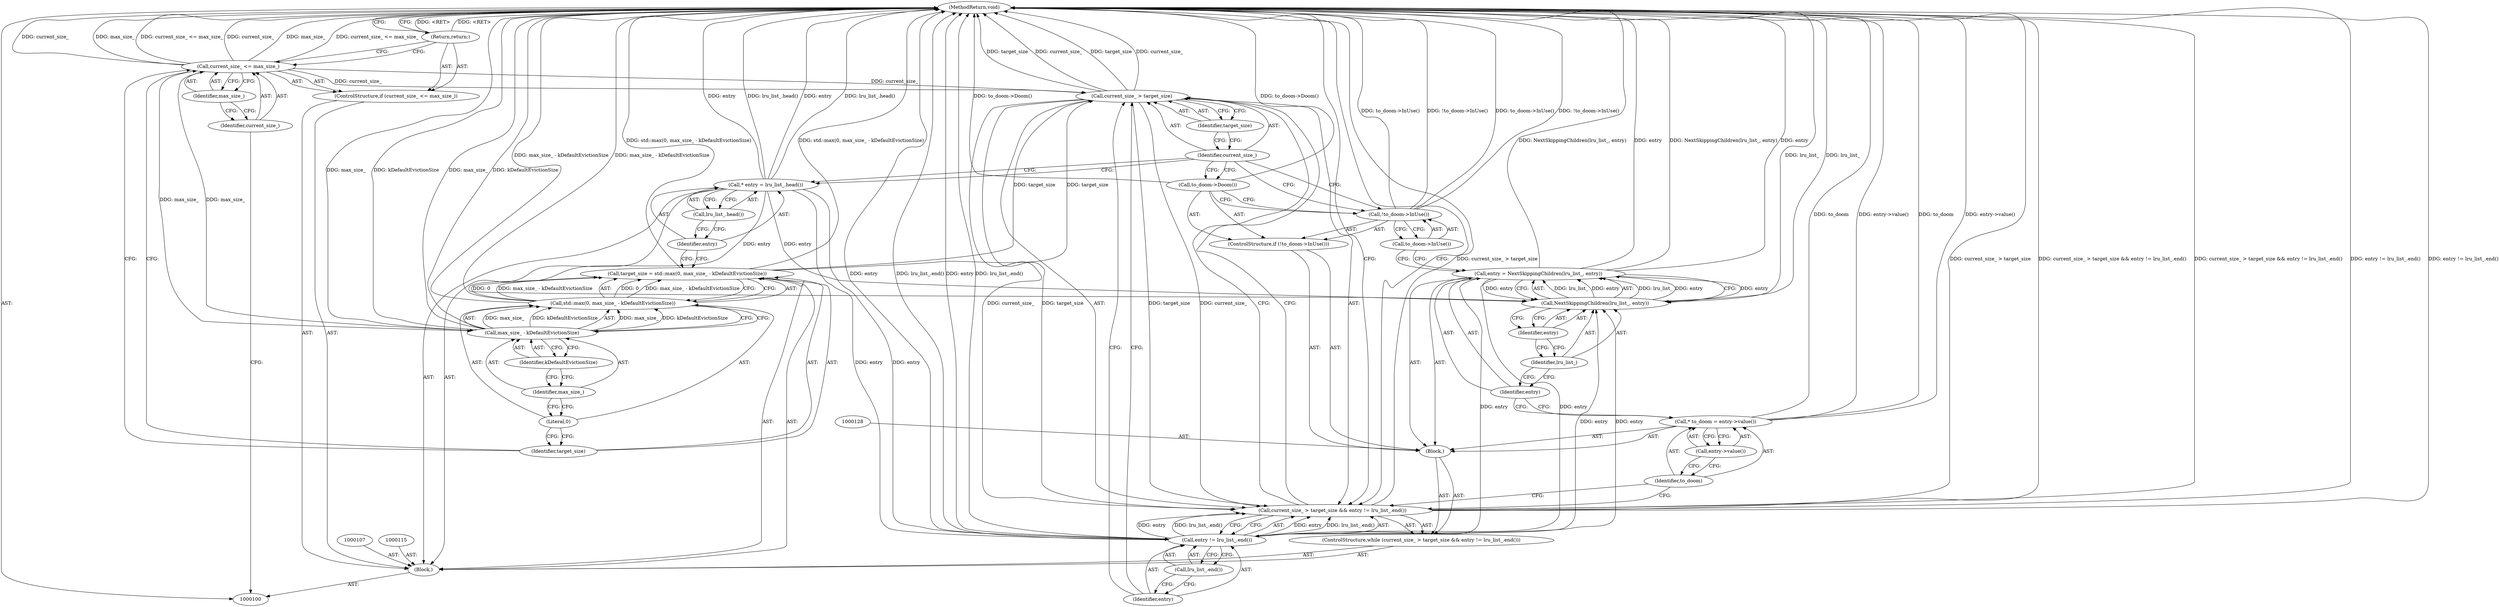 digraph "0_Chrome_9ab771022535b499e4d7a7f12fa6c60a294f7de4_0" {
"1000141" [label="(MethodReturn,void)"];
"1000101" [label="(Block,)"];
"1000134" [label="(Call,NextSkippingChildren(lru_list_, entry))"];
"1000135" [label="(Identifier,lru_list_)"];
"1000132" [label="(Call,entry = NextSkippingChildren(lru_list_, entry))"];
"1000133" [label="(Identifier,entry)"];
"1000136" [label="(Identifier,entry)"];
"1000139" [label="(Call,to_doom->InUse())"];
"1000137" [label="(ControlStructure,if (!to_doom->InUse()))"];
"1000138" [label="(Call,!to_doom->InUse())"];
"1000140" [label="(Call,to_doom->Doom())"];
"1000102" [label="(ControlStructure,if (current_size_ <= max_size_))"];
"1000105" [label="(Identifier,max_size_)"];
"1000103" [label="(Call,current_size_ <= max_size_)"];
"1000104" [label="(Identifier,current_size_)"];
"1000106" [label="(Return,return;)"];
"1000110" [label="(Call,std::max(0, max_size_ - kDefaultEvictionSize))"];
"1000111" [label="(Literal,0)"];
"1000112" [label="(Call,max_size_ - kDefaultEvictionSize)"];
"1000113" [label="(Identifier,max_size_)"];
"1000114" [label="(Identifier,kDefaultEvictionSize)"];
"1000108" [label="(Call,target_size = std::max(0, max_size_ - kDefaultEvictionSize))"];
"1000109" [label="(Identifier,target_size)"];
"1000116" [label="(Call,* entry = lru_list_.head())"];
"1000117" [label="(Identifier,entry)"];
"1000118" [label="(Call,lru_list_.head())"];
"1000120" [label="(Call,current_size_ > target_size && entry != lru_list_.end())"];
"1000121" [label="(Call,current_size_ > target_size)"];
"1000122" [label="(Identifier,current_size_)"];
"1000123" [label="(Identifier,target_size)"];
"1000119" [label="(ControlStructure,while (current_size_ > target_size && entry != lru_list_.end()))"];
"1000124" [label="(Call,entry != lru_list_.end())"];
"1000125" [label="(Identifier,entry)"];
"1000126" [label="(Call,lru_list_.end())"];
"1000129" [label="(Call,* to_doom = entry->value())"];
"1000130" [label="(Identifier,to_doom)"];
"1000131" [label="(Call,entry->value())"];
"1000127" [label="(Block,)"];
"1000141" -> "1000100"  [label="AST: "];
"1000141" -> "1000106"  [label="CFG: "];
"1000141" -> "1000120"  [label="CFG: "];
"1000106" -> "1000141"  [label="DDG: <RET>"];
"1000116" -> "1000141"  [label="DDG: entry"];
"1000116" -> "1000141"  [label="DDG: lru_list_.head()"];
"1000124" -> "1000141"  [label="DDG: entry"];
"1000124" -> "1000141"  [label="DDG: lru_list_.end()"];
"1000103" -> "1000141"  [label="DDG: current_size_"];
"1000103" -> "1000141"  [label="DDG: max_size_"];
"1000103" -> "1000141"  [label="DDG: current_size_ <= max_size_"];
"1000112" -> "1000141"  [label="DDG: kDefaultEvictionSize"];
"1000112" -> "1000141"  [label="DDG: max_size_"];
"1000140" -> "1000141"  [label="DDG: to_doom->Doom()"];
"1000120" -> "1000141"  [label="DDG: current_size_ > target_size"];
"1000120" -> "1000141"  [label="DDG: current_size_ > target_size && entry != lru_list_.end()"];
"1000120" -> "1000141"  [label="DDG: entry != lru_list_.end()"];
"1000121" -> "1000141"  [label="DDG: current_size_"];
"1000121" -> "1000141"  [label="DDG: target_size"];
"1000138" -> "1000141"  [label="DDG: !to_doom->InUse()"];
"1000138" -> "1000141"  [label="DDG: to_doom->InUse()"];
"1000129" -> "1000141"  [label="DDG: to_doom"];
"1000129" -> "1000141"  [label="DDG: entry->value()"];
"1000132" -> "1000141"  [label="DDG: NextSkippingChildren(lru_list_, entry)"];
"1000132" -> "1000141"  [label="DDG: entry"];
"1000110" -> "1000141"  [label="DDG: max_size_ - kDefaultEvictionSize"];
"1000134" -> "1000141"  [label="DDG: lru_list_"];
"1000108" -> "1000141"  [label="DDG: std::max(0, max_size_ - kDefaultEvictionSize)"];
"1000101" -> "1000100"  [label="AST: "];
"1000102" -> "1000101"  [label="AST: "];
"1000107" -> "1000101"  [label="AST: "];
"1000108" -> "1000101"  [label="AST: "];
"1000115" -> "1000101"  [label="AST: "];
"1000116" -> "1000101"  [label="AST: "];
"1000119" -> "1000101"  [label="AST: "];
"1000134" -> "1000132"  [label="AST: "];
"1000134" -> "1000136"  [label="CFG: "];
"1000135" -> "1000134"  [label="AST: "];
"1000136" -> "1000134"  [label="AST: "];
"1000132" -> "1000134"  [label="CFG: "];
"1000134" -> "1000141"  [label="DDG: lru_list_"];
"1000134" -> "1000132"  [label="DDG: lru_list_"];
"1000134" -> "1000132"  [label="DDG: entry"];
"1000116" -> "1000134"  [label="DDG: entry"];
"1000124" -> "1000134"  [label="DDG: entry"];
"1000132" -> "1000134"  [label="DDG: entry"];
"1000135" -> "1000134"  [label="AST: "];
"1000135" -> "1000133"  [label="CFG: "];
"1000136" -> "1000135"  [label="CFG: "];
"1000132" -> "1000127"  [label="AST: "];
"1000132" -> "1000134"  [label="CFG: "];
"1000133" -> "1000132"  [label="AST: "];
"1000134" -> "1000132"  [label="AST: "];
"1000139" -> "1000132"  [label="CFG: "];
"1000132" -> "1000141"  [label="DDG: NextSkippingChildren(lru_list_, entry)"];
"1000132" -> "1000141"  [label="DDG: entry"];
"1000132" -> "1000124"  [label="DDG: entry"];
"1000134" -> "1000132"  [label="DDG: lru_list_"];
"1000134" -> "1000132"  [label="DDG: entry"];
"1000132" -> "1000134"  [label="DDG: entry"];
"1000133" -> "1000132"  [label="AST: "];
"1000133" -> "1000129"  [label="CFG: "];
"1000135" -> "1000133"  [label="CFG: "];
"1000136" -> "1000134"  [label="AST: "];
"1000136" -> "1000135"  [label="CFG: "];
"1000134" -> "1000136"  [label="CFG: "];
"1000139" -> "1000138"  [label="AST: "];
"1000139" -> "1000132"  [label="CFG: "];
"1000138" -> "1000139"  [label="CFG: "];
"1000137" -> "1000127"  [label="AST: "];
"1000138" -> "1000137"  [label="AST: "];
"1000140" -> "1000137"  [label="AST: "];
"1000138" -> "1000137"  [label="AST: "];
"1000138" -> "1000139"  [label="CFG: "];
"1000139" -> "1000138"  [label="AST: "];
"1000122" -> "1000138"  [label="CFG: "];
"1000140" -> "1000138"  [label="CFG: "];
"1000138" -> "1000141"  [label="DDG: !to_doom->InUse()"];
"1000138" -> "1000141"  [label="DDG: to_doom->InUse()"];
"1000140" -> "1000137"  [label="AST: "];
"1000140" -> "1000138"  [label="CFG: "];
"1000122" -> "1000140"  [label="CFG: "];
"1000140" -> "1000141"  [label="DDG: to_doom->Doom()"];
"1000102" -> "1000101"  [label="AST: "];
"1000103" -> "1000102"  [label="AST: "];
"1000106" -> "1000102"  [label="AST: "];
"1000105" -> "1000103"  [label="AST: "];
"1000105" -> "1000104"  [label="CFG: "];
"1000103" -> "1000105"  [label="CFG: "];
"1000103" -> "1000102"  [label="AST: "];
"1000103" -> "1000105"  [label="CFG: "];
"1000104" -> "1000103"  [label="AST: "];
"1000105" -> "1000103"  [label="AST: "];
"1000106" -> "1000103"  [label="CFG: "];
"1000109" -> "1000103"  [label="CFG: "];
"1000103" -> "1000141"  [label="DDG: current_size_"];
"1000103" -> "1000141"  [label="DDG: max_size_"];
"1000103" -> "1000141"  [label="DDG: current_size_ <= max_size_"];
"1000103" -> "1000112"  [label="DDG: max_size_"];
"1000103" -> "1000121"  [label="DDG: current_size_"];
"1000104" -> "1000103"  [label="AST: "];
"1000104" -> "1000100"  [label="CFG: "];
"1000105" -> "1000104"  [label="CFG: "];
"1000106" -> "1000102"  [label="AST: "];
"1000106" -> "1000103"  [label="CFG: "];
"1000141" -> "1000106"  [label="CFG: "];
"1000106" -> "1000141"  [label="DDG: <RET>"];
"1000110" -> "1000108"  [label="AST: "];
"1000110" -> "1000112"  [label="CFG: "];
"1000111" -> "1000110"  [label="AST: "];
"1000112" -> "1000110"  [label="AST: "];
"1000108" -> "1000110"  [label="CFG: "];
"1000110" -> "1000141"  [label="DDG: max_size_ - kDefaultEvictionSize"];
"1000110" -> "1000108"  [label="DDG: 0"];
"1000110" -> "1000108"  [label="DDG: max_size_ - kDefaultEvictionSize"];
"1000112" -> "1000110"  [label="DDG: max_size_"];
"1000112" -> "1000110"  [label="DDG: kDefaultEvictionSize"];
"1000111" -> "1000110"  [label="AST: "];
"1000111" -> "1000109"  [label="CFG: "];
"1000113" -> "1000111"  [label="CFG: "];
"1000112" -> "1000110"  [label="AST: "];
"1000112" -> "1000114"  [label="CFG: "];
"1000113" -> "1000112"  [label="AST: "];
"1000114" -> "1000112"  [label="AST: "];
"1000110" -> "1000112"  [label="CFG: "];
"1000112" -> "1000141"  [label="DDG: kDefaultEvictionSize"];
"1000112" -> "1000141"  [label="DDG: max_size_"];
"1000112" -> "1000110"  [label="DDG: max_size_"];
"1000112" -> "1000110"  [label="DDG: kDefaultEvictionSize"];
"1000103" -> "1000112"  [label="DDG: max_size_"];
"1000113" -> "1000112"  [label="AST: "];
"1000113" -> "1000111"  [label="CFG: "];
"1000114" -> "1000113"  [label="CFG: "];
"1000114" -> "1000112"  [label="AST: "];
"1000114" -> "1000113"  [label="CFG: "];
"1000112" -> "1000114"  [label="CFG: "];
"1000108" -> "1000101"  [label="AST: "];
"1000108" -> "1000110"  [label="CFG: "];
"1000109" -> "1000108"  [label="AST: "];
"1000110" -> "1000108"  [label="AST: "];
"1000117" -> "1000108"  [label="CFG: "];
"1000108" -> "1000141"  [label="DDG: std::max(0, max_size_ - kDefaultEvictionSize)"];
"1000110" -> "1000108"  [label="DDG: 0"];
"1000110" -> "1000108"  [label="DDG: max_size_ - kDefaultEvictionSize"];
"1000108" -> "1000121"  [label="DDG: target_size"];
"1000109" -> "1000108"  [label="AST: "];
"1000109" -> "1000103"  [label="CFG: "];
"1000111" -> "1000109"  [label="CFG: "];
"1000116" -> "1000101"  [label="AST: "];
"1000116" -> "1000118"  [label="CFG: "];
"1000117" -> "1000116"  [label="AST: "];
"1000118" -> "1000116"  [label="AST: "];
"1000122" -> "1000116"  [label="CFG: "];
"1000116" -> "1000141"  [label="DDG: entry"];
"1000116" -> "1000141"  [label="DDG: lru_list_.head()"];
"1000116" -> "1000124"  [label="DDG: entry"];
"1000116" -> "1000134"  [label="DDG: entry"];
"1000117" -> "1000116"  [label="AST: "];
"1000117" -> "1000108"  [label="CFG: "];
"1000118" -> "1000117"  [label="CFG: "];
"1000118" -> "1000116"  [label="AST: "];
"1000118" -> "1000117"  [label="CFG: "];
"1000116" -> "1000118"  [label="CFG: "];
"1000120" -> "1000119"  [label="AST: "];
"1000120" -> "1000121"  [label="CFG: "];
"1000120" -> "1000124"  [label="CFG: "];
"1000121" -> "1000120"  [label="AST: "];
"1000124" -> "1000120"  [label="AST: "];
"1000130" -> "1000120"  [label="CFG: "];
"1000141" -> "1000120"  [label="CFG: "];
"1000120" -> "1000141"  [label="DDG: current_size_ > target_size"];
"1000120" -> "1000141"  [label="DDG: current_size_ > target_size && entry != lru_list_.end()"];
"1000120" -> "1000141"  [label="DDG: entry != lru_list_.end()"];
"1000121" -> "1000120"  [label="DDG: current_size_"];
"1000121" -> "1000120"  [label="DDG: target_size"];
"1000124" -> "1000120"  [label="DDG: entry"];
"1000124" -> "1000120"  [label="DDG: lru_list_.end()"];
"1000121" -> "1000120"  [label="AST: "];
"1000121" -> "1000123"  [label="CFG: "];
"1000122" -> "1000121"  [label="AST: "];
"1000123" -> "1000121"  [label="AST: "];
"1000125" -> "1000121"  [label="CFG: "];
"1000120" -> "1000121"  [label="CFG: "];
"1000121" -> "1000141"  [label="DDG: current_size_"];
"1000121" -> "1000141"  [label="DDG: target_size"];
"1000121" -> "1000120"  [label="DDG: current_size_"];
"1000121" -> "1000120"  [label="DDG: target_size"];
"1000103" -> "1000121"  [label="DDG: current_size_"];
"1000108" -> "1000121"  [label="DDG: target_size"];
"1000122" -> "1000121"  [label="AST: "];
"1000122" -> "1000140"  [label="CFG: "];
"1000122" -> "1000138"  [label="CFG: "];
"1000122" -> "1000116"  [label="CFG: "];
"1000123" -> "1000122"  [label="CFG: "];
"1000123" -> "1000121"  [label="AST: "];
"1000123" -> "1000122"  [label="CFG: "];
"1000121" -> "1000123"  [label="CFG: "];
"1000119" -> "1000101"  [label="AST: "];
"1000120" -> "1000119"  [label="AST: "];
"1000127" -> "1000119"  [label="AST: "];
"1000124" -> "1000120"  [label="AST: "];
"1000124" -> "1000126"  [label="CFG: "];
"1000125" -> "1000124"  [label="AST: "];
"1000126" -> "1000124"  [label="AST: "];
"1000120" -> "1000124"  [label="CFG: "];
"1000124" -> "1000141"  [label="DDG: entry"];
"1000124" -> "1000141"  [label="DDG: lru_list_.end()"];
"1000124" -> "1000120"  [label="DDG: entry"];
"1000124" -> "1000120"  [label="DDG: lru_list_.end()"];
"1000116" -> "1000124"  [label="DDG: entry"];
"1000132" -> "1000124"  [label="DDG: entry"];
"1000124" -> "1000134"  [label="DDG: entry"];
"1000125" -> "1000124"  [label="AST: "];
"1000125" -> "1000121"  [label="CFG: "];
"1000126" -> "1000125"  [label="CFG: "];
"1000126" -> "1000124"  [label="AST: "];
"1000126" -> "1000125"  [label="CFG: "];
"1000124" -> "1000126"  [label="CFG: "];
"1000129" -> "1000127"  [label="AST: "];
"1000129" -> "1000131"  [label="CFG: "];
"1000130" -> "1000129"  [label="AST: "];
"1000131" -> "1000129"  [label="AST: "];
"1000133" -> "1000129"  [label="CFG: "];
"1000129" -> "1000141"  [label="DDG: to_doom"];
"1000129" -> "1000141"  [label="DDG: entry->value()"];
"1000130" -> "1000129"  [label="AST: "];
"1000130" -> "1000120"  [label="CFG: "];
"1000131" -> "1000130"  [label="CFG: "];
"1000131" -> "1000129"  [label="AST: "];
"1000131" -> "1000130"  [label="CFG: "];
"1000129" -> "1000131"  [label="CFG: "];
"1000127" -> "1000119"  [label="AST: "];
"1000128" -> "1000127"  [label="AST: "];
"1000129" -> "1000127"  [label="AST: "];
"1000132" -> "1000127"  [label="AST: "];
"1000137" -> "1000127"  [label="AST: "];
}
